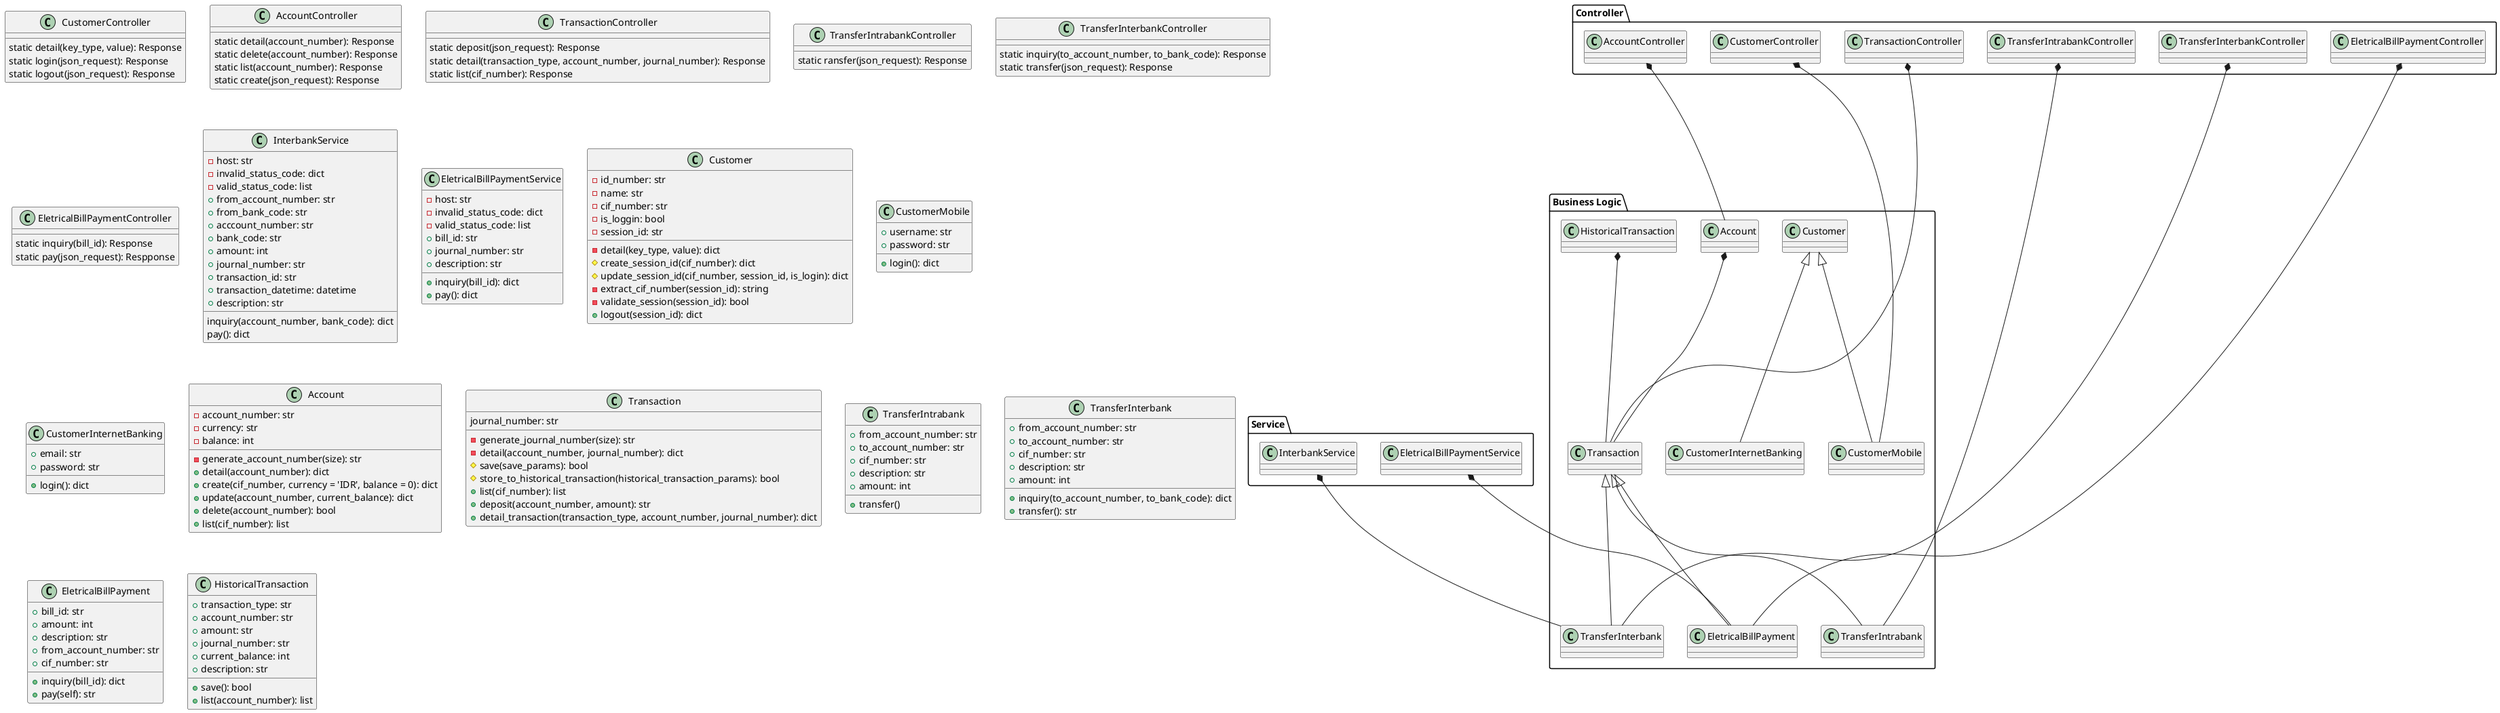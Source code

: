 @startuml
package "Business Logic"{
    Customer <|-- CustomerMobile
    Customer <|-- CustomerInternetBanking
    Transaction <|-- TransferIntrabank
    Transaction <|-- TransferInterbank
    Transaction <|-- EletricalBillPayment
    Account *-- Transaction
    HistoricalTransaction *-- Transaction 
} 

package "Service" {
    EletricalBillPaymentService *-- EletricalBillPayment
    InterbankService *-- TransferInterbank
}

package "Controller" {
    CustomerController *-- CustomerMobile
    AccountController *-- Account
    TransactionController *-- Transaction
    TransferIntrabankController *-- TransferIntrabank
    TransferInterbankController *-- TransferInterbank
    EletricalBillPaymentController *-- EletricalBillPayment
}

class CustomerController {
    static detail(key_type, value): Response
    static login(json_request): Response
    static logout(json_request): Response
}

class AccountController {
    static detail(account_number): Response
    static delete(account_number): Response
    static list(account_number): Response
    static create(json_request): Response
}

class TransactionController {
    static deposit(json_request): Response
    static detail(transaction_type, account_number, journal_number): Response
    static list(cif_number): Response
}

class TransferIntrabankController {
    static ransfer(json_request): Response
}

class TransferInterbankController {
    static inquiry(to_account_number, to_bank_code): Response
    static transfer(json_request): Response
}

class EletricalBillPaymentController {
    static inquiry(bill_id): Response
    static pay(json_request): Respponse
}

class InterbankService{
    - host: str
    - invalid_status_code: dict
    - valid_status_code: list
    + from_account_number: str
    + from_bank_code: str 
    + acccount_number: str 
    + bank_code: str 
    + amount: int 
    + journal_number: str 
    + transaction_id: str 
    + transaction_datetime: datetime
    + description: str

    inquiry(account_number, bank_code): dict
    pay(): dict
}

class EletricalBillPaymentService{
    
    - host: str
    - invalid_status_code: dict
    - valid_status_code: list
    + bill_id: str
    + journal_number: str
    + description: str

    + inquiry(bill_id): dict
    + pay(): dict
}

class Customer{
    - id_number: str
    - name: str
    - cif_number: str
    - is_loggin: bool
    - session_id: str

    - detail(key_type, value): dict
    # create_session_id(cif_number): dict
    # update_session_id(cif_number, session_id, is_login): dict
    - extract_cif_number(session_id): string
    - validate_session(session_id): bool
    + logout(session_id): dict
    
}

class CustomerMobile{
    + username: str
    + password: str
    + login(): dict
}

class CustomerInternetBanking{
    + email: str
    + password: str
    + login(): dict
}

class Account{
    - account_number: str
    - currency: str
    - balance: int
    - generate_account_number(size): str
    + detail(account_number): dict
    + create(cif_number, currency = 'IDR', balance = 0): dict
    + update(account_number, current_balance): dict
    + delete(account_number): bool
    + list(cif_number): list
}

class Transaction{
    journal_number: str
    - generate_journal_number(size): str
    - detail(account_number, journal_number): dict
    # save(save_params): bool
    # store_to_historical_transaction(historical_transaction_params): bool
    + list(cif_number): list
    + deposit(account_number, amount): str
    + detail_transaction(transaction_type, account_number, journal_number): dict
}

class TransferIntrabank{
    + from_account_number: str
    + to_account_number: str
    + cif_number: str
    + description: str
    + amount: int
    + transfer()
}

class TransferInterbank{
    + from_account_number: str
    + to_account_number: str
    + cif_number: str
    + description: str
    + amount: int
    + inquiry(to_account_number, to_bank_code): dict
    + transfer(): str
}

class EletricalBillPayment{
    + bill_id: str
    + amount: int
    + description: str
    + from_account_number: str
    + cif_number: str

    + inquiry(bill_id): dict
    + pay(self): str
}

class HistoricalTransaction{
    + transaction_type: str
    + account_number: str
    + amount: str
    + journal_number: str
    + current_balance: int
    + description: str

    + save(): bool
    + list(account_number): list
}
@enduml
